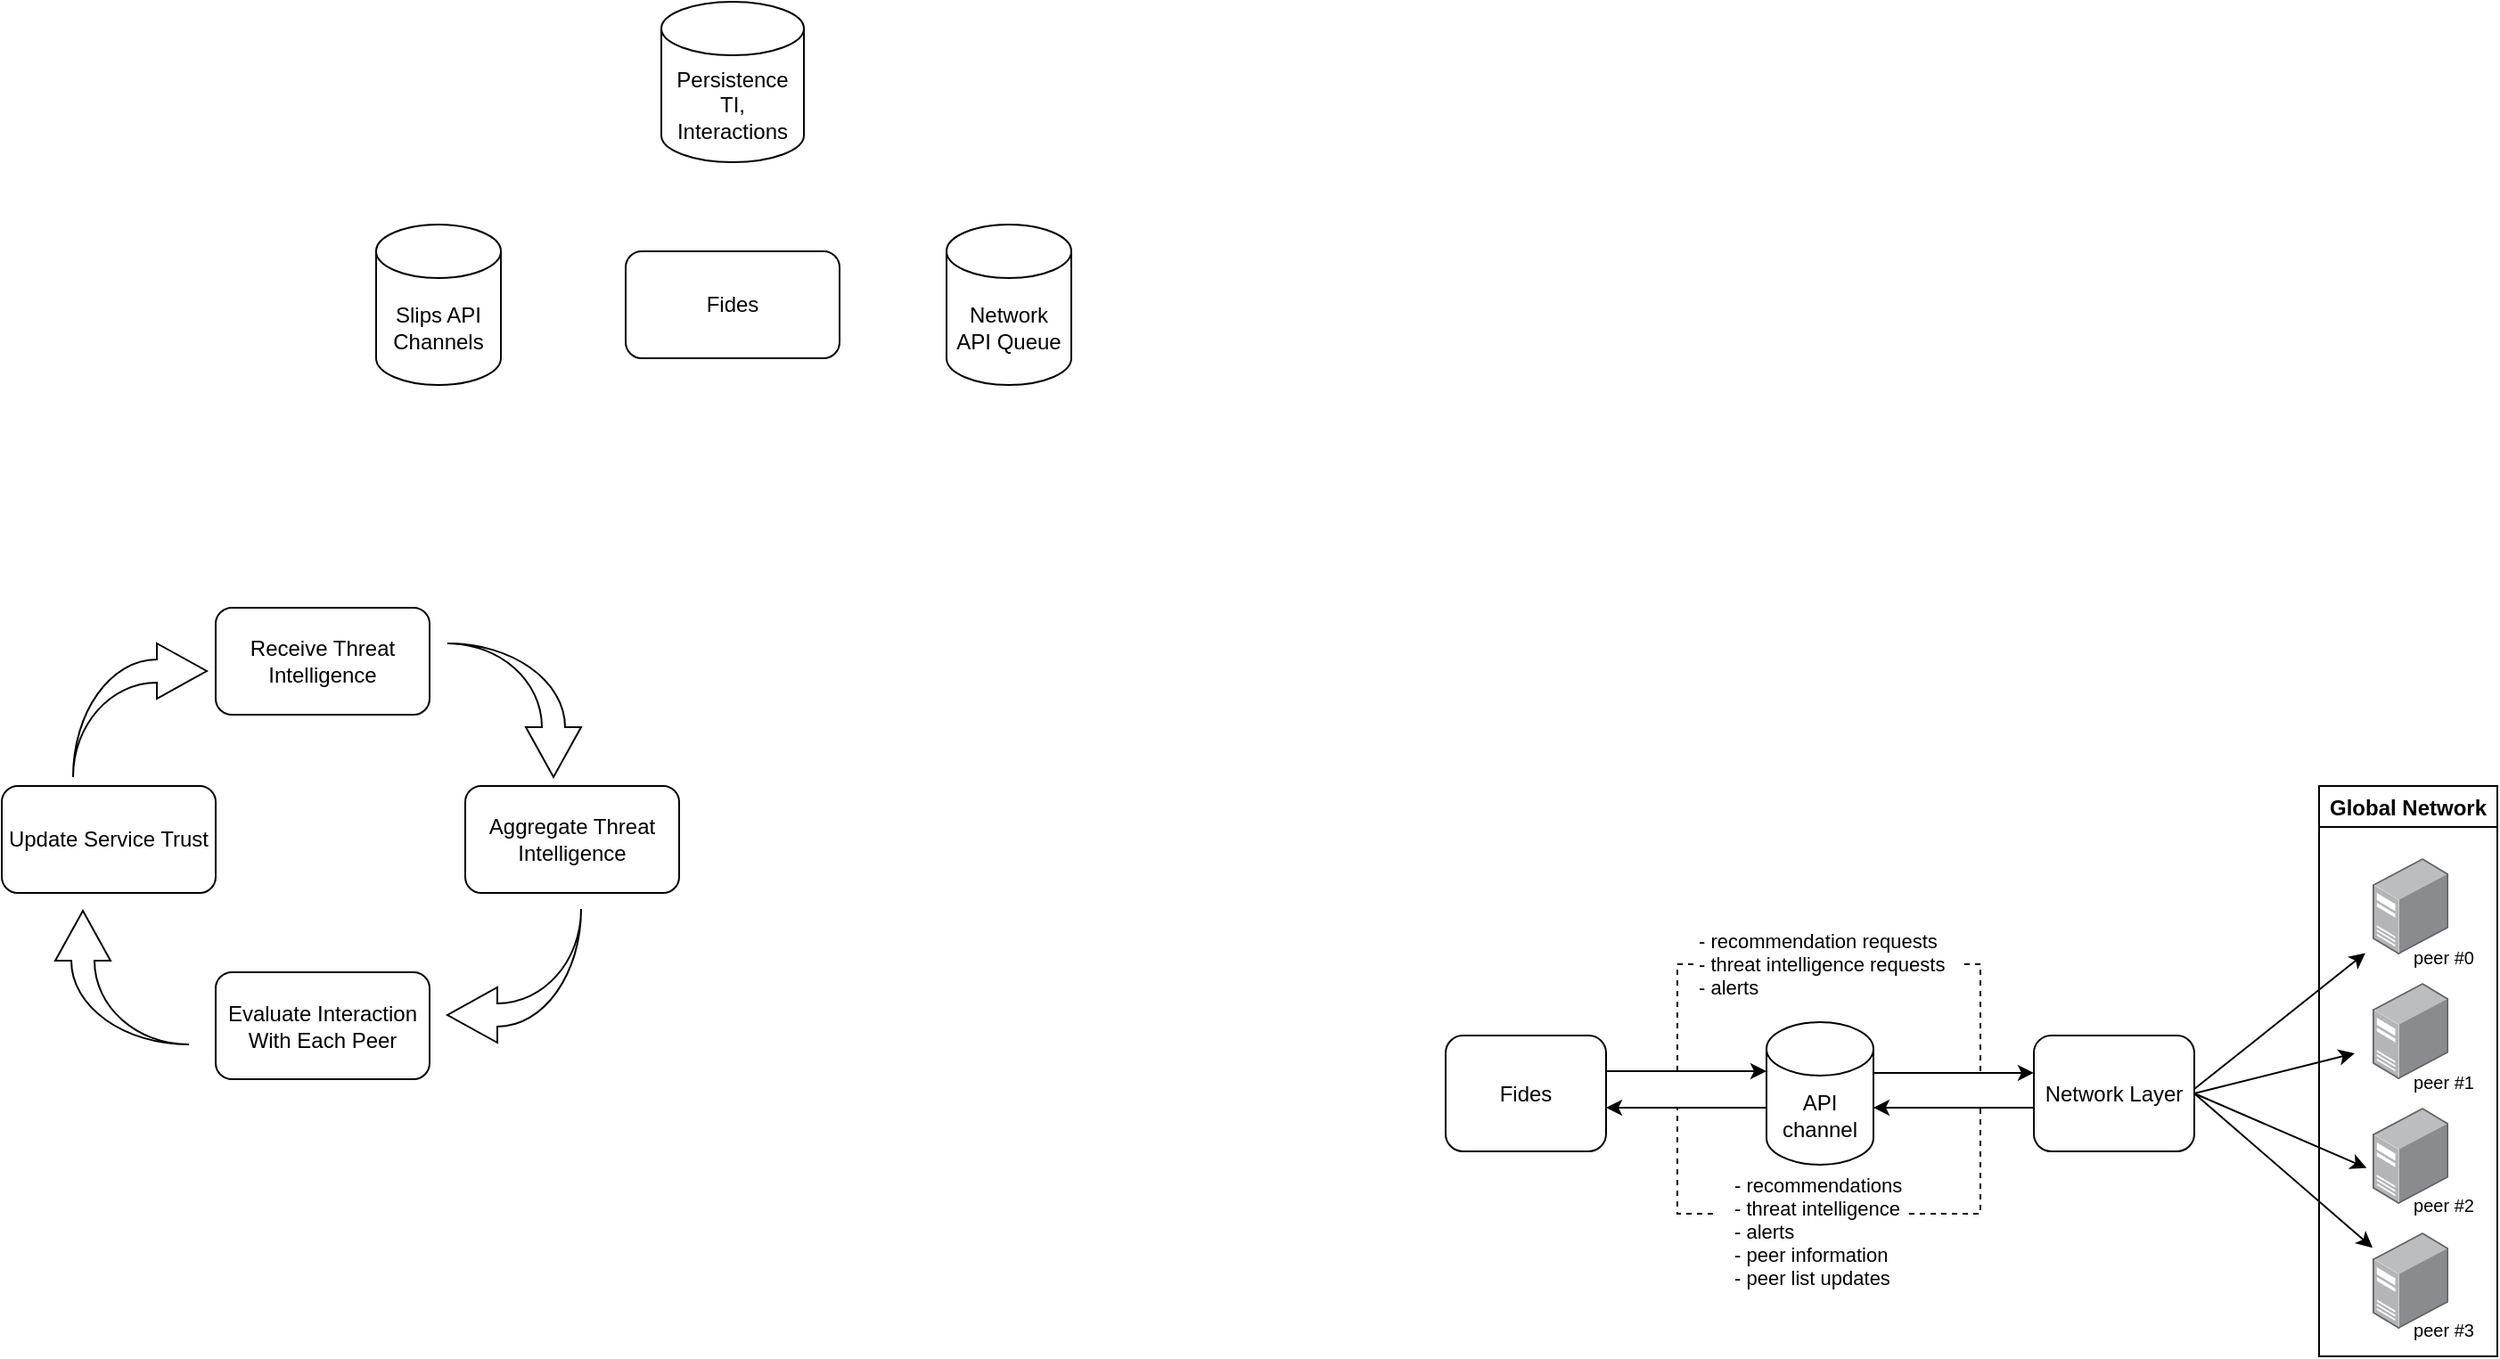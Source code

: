 <mxfile version="17.4.6" type="device"><diagram id="6E5n7g7wqRjA33DNjH9N" name="Page-1"><mxGraphModel dx="1698" dy="1710" grid="1" gridSize="10" guides="1" tooltips="1" connect="1" arrows="1" fold="1" page="1" pageScale="1" pageWidth="827" pageHeight="1169" math="0" shadow="0"><root><mxCell id="0"/><mxCell id="1" parent="0"/><mxCell id="uO4IjEKMESvEG-VvvD-A-1" value="API&lt;br&gt;channel" style="shape=cylinder3;whiteSpace=wrap;html=1;boundedLbl=1;backgroundOutline=1;size=15;" vertex="1" parent="1"><mxGeometry x="200" y="512.5" width="60" height="80" as="geometry"/></mxCell><mxCell id="uO4IjEKMESvEG-VvvD-A-10" style="edgeStyle=orthogonalEdgeStyle;rounded=0;orthogonalLoop=1;jettySize=auto;html=1;" edge="1" parent="1" source="uO4IjEKMESvEG-VvvD-A-2" target="uO4IjEKMESvEG-VvvD-A-1"><mxGeometry relative="1" as="geometry"><Array as="points"><mxPoint x="150" y="540"/><mxPoint x="150" y="540"/></Array></mxGeometry></mxCell><mxCell id="uO4IjEKMESvEG-VvvD-A-14" value="- recommendation requests&lt;br&gt;- threat intelligence requests&lt;br&gt;- alerts" style="edgeLabel;html=1;align=left;verticalAlign=middle;resizable=0;points=[];" vertex="1" connectable="0" parent="uO4IjEKMESvEG-VvvD-A-10"><mxGeometry x="-0.201" relative="1" as="geometry"><mxPoint x="14" y="-60" as="offset"/></mxGeometry></mxCell><mxCell id="uO4IjEKMESvEG-VvvD-A-2" value="Fides" style="rounded=1;whiteSpace=wrap;html=1;" vertex="1" parent="1"><mxGeometry x="20" y="520" width="90" height="65" as="geometry"/></mxCell><mxCell id="uO4IjEKMESvEG-VvvD-A-7" value="Network Layer" style="rounded=1;whiteSpace=wrap;html=1;" vertex="1" parent="1"><mxGeometry x="350" y="520" width="90" height="65" as="geometry"/></mxCell><mxCell id="uO4IjEKMESvEG-VvvD-A-11" style="edgeStyle=orthogonalEdgeStyle;rounded=0;orthogonalLoop=1;jettySize=auto;html=1;endArrow=none;endFill=0;startArrow=classic;startFill=1;" edge="1" parent="1"><mxGeometry relative="1" as="geometry"><mxPoint x="110" y="560.5" as="sourcePoint"/><mxPoint x="200" y="560.5" as="targetPoint"/></mxGeometry></mxCell><mxCell id="uO4IjEKMESvEG-VvvD-A-12" style="edgeStyle=orthogonalEdgeStyle;rounded=0;orthogonalLoop=1;jettySize=auto;html=1;" edge="1" parent="1"><mxGeometry relative="1" as="geometry"><mxPoint x="260" y="540.96" as="sourcePoint"/><mxPoint x="350" y="540.96" as="targetPoint"/><Array as="points"><mxPoint x="300" y="540.96"/><mxPoint x="300" y="540.96"/></Array></mxGeometry></mxCell><mxCell id="uO4IjEKMESvEG-VvvD-A-13" style="edgeStyle=orthogonalEdgeStyle;rounded=0;orthogonalLoop=1;jettySize=auto;html=1;endArrow=none;endFill=0;startArrow=classic;startFill=1;" edge="1" parent="1"><mxGeometry relative="1" as="geometry"><mxPoint x="260" y="560.46" as="sourcePoint"/><mxPoint x="350" y="560.46" as="targetPoint"/></mxGeometry></mxCell><mxCell id="uO4IjEKMESvEG-VvvD-A-15" value="- recommendations&lt;br&gt;- threat intelligence&lt;br&gt;- alerts&lt;br&gt;- peer information&lt;br&gt;- peer list updates" style="edgeLabel;html=1;align=left;verticalAlign=middle;resizable=0;points=[];" vertex="1" connectable="0" parent="1"><mxGeometry x="179.999" y="630" as="geometry"/></mxCell><mxCell id="uO4IjEKMESvEG-VvvD-A-16" value="" style="endArrow=none;dashed=1;html=1;rounded=0;" edge="1" parent="1"><mxGeometry width="50" height="50" relative="1" as="geometry"><mxPoint x="150" y="540" as="sourcePoint"/><mxPoint x="160" y="480" as="targetPoint"/><Array as="points"><mxPoint x="150" y="480"/></Array></mxGeometry></mxCell><mxCell id="uO4IjEKMESvEG-VvvD-A-17" value="" style="endArrow=none;dashed=1;html=1;rounded=0;" edge="1" parent="1"><mxGeometry width="50" height="50" relative="1" as="geometry"><mxPoint x="320" y="540" as="sourcePoint"/><mxPoint x="310" y="480" as="targetPoint"/><Array as="points"><mxPoint x="320" y="480"/></Array></mxGeometry></mxCell><mxCell id="uO4IjEKMESvEG-VvvD-A-19" value="" style="endArrow=none;dashed=1;html=1;rounded=0;" edge="1" parent="1"><mxGeometry width="50" height="50" relative="1" as="geometry"><mxPoint x="170" y="620" as="sourcePoint"/><mxPoint x="150" y="560" as="targetPoint"/><Array as="points"><mxPoint x="150" y="620"/></Array></mxGeometry></mxCell><mxCell id="uO4IjEKMESvEG-VvvD-A-20" value="" style="endArrow=none;dashed=1;html=1;rounded=0;" edge="1" parent="1"><mxGeometry width="50" height="50" relative="1" as="geometry"><mxPoint x="280" y="620" as="sourcePoint"/><mxPoint x="320" y="560" as="targetPoint"/><Array as="points"><mxPoint x="320" y="620"/></Array></mxGeometry></mxCell><mxCell id="uO4IjEKMESvEG-VvvD-A-21" value="" style="points=[];aspect=fixed;html=1;align=center;shadow=0;dashed=0;image;image=img/lib/allied_telesis/computer_and_terminals/Server_Desktop.svg;" vertex="1" parent="1"><mxGeometry x="540" y="420.5" width="42.6" height="54" as="geometry"/></mxCell><mxCell id="uO4IjEKMESvEG-VvvD-A-22" value="" style="points=[];aspect=fixed;html=1;align=center;shadow=0;dashed=0;image;image=img/lib/allied_telesis/computer_and_terminals/Server_Desktop.svg;" vertex="1" parent="1"><mxGeometry x="540" y="490.5" width="42.6" height="54" as="geometry"/></mxCell><mxCell id="uO4IjEKMESvEG-VvvD-A-23" value="" style="points=[];aspect=fixed;html=1;align=center;shadow=0;dashed=0;image;image=img/lib/allied_telesis/computer_and_terminals/Server_Desktop.svg;" vertex="1" parent="1"><mxGeometry x="540" y="560.5" width="42.6" height="54" as="geometry"/></mxCell><mxCell id="uO4IjEKMESvEG-VvvD-A-24" value="" style="points=[];aspect=fixed;html=1;align=center;shadow=0;dashed=0;image;image=img/lib/allied_telesis/computer_and_terminals/Server_Desktop.svg;" vertex="1" parent="1"><mxGeometry x="540" y="630.5" width="42.6" height="54" as="geometry"/></mxCell><mxCell id="uO4IjEKMESvEG-VvvD-A-26" value="" style="endArrow=classic;html=1;rounded=0;entryX=-0.094;entryY=0.985;entryDx=0;entryDy=0;entryPerimeter=0;" edge="1" parent="1" target="uO4IjEKMESvEG-VvvD-A-21"><mxGeometry width="50" height="50" relative="1" as="geometry"><mxPoint x="440" y="550" as="sourcePoint"/><mxPoint x="490" y="500" as="targetPoint"/></mxGeometry></mxCell><mxCell id="uO4IjEKMESvEG-VvvD-A-27" value="" style="endArrow=classic;html=1;rounded=0;exitX=1;exitY=0.5;exitDx=0;exitDy=0;" edge="1" parent="1" source="uO4IjEKMESvEG-VvvD-A-7"><mxGeometry width="50" height="50" relative="1" as="geometry"><mxPoint x="450" y="560" as="sourcePoint"/><mxPoint x="530" y="530" as="targetPoint"/></mxGeometry></mxCell><mxCell id="uO4IjEKMESvEG-VvvD-A-28" value="" style="endArrow=classic;html=1;rounded=0;exitX=1;exitY=0.5;exitDx=0;exitDy=0;entryX=-0.078;entryY=0.627;entryDx=0;entryDy=0;entryPerimeter=0;" edge="1" parent="1" source="uO4IjEKMESvEG-VvvD-A-7" target="uO4IjEKMESvEG-VvvD-A-23"><mxGeometry width="50" height="50" relative="1" as="geometry"><mxPoint x="450" y="562.5" as="sourcePoint"/><mxPoint x="550" y="533.646" as="targetPoint"/></mxGeometry></mxCell><mxCell id="uO4IjEKMESvEG-VvvD-A-29" value="" style="endArrow=classic;html=1;rounded=0;exitX=1;exitY=0.5;exitDx=0;exitDy=0;" edge="1" parent="1" source="uO4IjEKMESvEG-VvvD-A-7" target="uO4IjEKMESvEG-VvvD-A-24"><mxGeometry width="50" height="50" relative="1" as="geometry"><mxPoint x="440" y="630" as="sourcePoint"/><mxPoint x="540" y="658.854" as="targetPoint"/></mxGeometry></mxCell><mxCell id="uO4IjEKMESvEG-VvvD-A-36" value="Receive Threat Intelligence" style="rounded=1;whiteSpace=wrap;html=1;" vertex="1" parent="1"><mxGeometry x="-670" y="280" width="120" height="60" as="geometry"/></mxCell><mxCell id="uO4IjEKMESvEG-VvvD-A-37" value="Aggregate Threat Intelligence" style="rounded=1;whiteSpace=wrap;html=1;" vertex="1" parent="1"><mxGeometry x="-530" y="380" width="120" height="60" as="geometry"/></mxCell><mxCell id="uO4IjEKMESvEG-VvvD-A-38" value="Evaluate Interaction With Each Peer" style="rounded=1;whiteSpace=wrap;html=1;" vertex="1" parent="1"><mxGeometry x="-670" y="484.5" width="120" height="60" as="geometry"/></mxCell><mxCell id="uO4IjEKMESvEG-VvvD-A-39" value="Update Service Trust" style="rounded=1;whiteSpace=wrap;html=1;" vertex="1" parent="1"><mxGeometry x="-790" y="380" width="120" height="60" as="geometry"/></mxCell><mxCell id="uO4IjEKMESvEG-VvvD-A-46" value="" style="html=1;shadow=0;dashed=0;align=center;verticalAlign=middle;shape=mxgraph.arrows2.jumpInArrow;dy=6.5;dx=28;arrowHead=31;rotation=-90;" vertex="1" parent="1"><mxGeometry x="-760" y="450" width="75" height="75" as="geometry"/></mxCell><mxCell id="uO4IjEKMESvEG-VvvD-A-47" value="" style="html=1;shadow=0;dashed=0;align=center;verticalAlign=middle;shape=mxgraph.arrows2.jumpInArrow;dy=6.5;dx=28;arrowHead=31;rotation=0;" vertex="1" parent="1"><mxGeometry x="-750" y="300" width="75" height="75" as="geometry"/></mxCell><mxCell id="uO4IjEKMESvEG-VvvD-A-48" value="" style="html=1;shadow=0;dashed=0;align=center;verticalAlign=middle;shape=mxgraph.arrows2.jumpInArrow;dy=6.5;dx=28;arrowHead=31;rotation=90;" vertex="1" parent="1"><mxGeometry x="-540" y="300" width="75" height="75" as="geometry"/></mxCell><mxCell id="uO4IjEKMESvEG-VvvD-A-49" value="" style="html=1;shadow=0;dashed=0;align=center;verticalAlign=middle;shape=mxgraph.arrows2.jumpInArrow;dy=6.5;dx=28;arrowHead=31;rotation=-180;" vertex="1" parent="1"><mxGeometry x="-540" y="449" width="75" height="75" as="geometry"/></mxCell><mxCell id="uO4IjEKMESvEG-VvvD-A-50" value="Fides" style="rounded=1;whiteSpace=wrap;html=1;" vertex="1" parent="1"><mxGeometry x="-440" y="80" width="120" height="60" as="geometry"/></mxCell><mxCell id="uO4IjEKMESvEG-VvvD-A-51" value="Network&lt;br&gt;API Queue" style="shape=cylinder3;whiteSpace=wrap;html=1;boundedLbl=1;backgroundOutline=1;size=15;" vertex="1" parent="1"><mxGeometry x="-260" y="65" width="70" height="90" as="geometry"/></mxCell><mxCell id="uO4IjEKMESvEG-VvvD-A-52" value="Persistence&lt;br&gt;TI, Interactions" style="shape=cylinder3;whiteSpace=wrap;html=1;boundedLbl=1;backgroundOutline=1;size=15;" vertex="1" parent="1"><mxGeometry x="-420" y="-60" width="80" height="90" as="geometry"/></mxCell><mxCell id="uO4IjEKMESvEG-VvvD-A-54" value="Slips API Channels" style="shape=cylinder3;whiteSpace=wrap;html=1;boundedLbl=1;backgroundOutline=1;size=15;" vertex="1" parent="1"><mxGeometry x="-580" y="65" width="70" height="90" as="geometry"/></mxCell><mxCell id="uO4IjEKMESvEG-VvvD-A-56" value="Global Network" style="swimlane;" vertex="1" parent="1"><mxGeometry x="510" y="380" width="100" height="320" as="geometry"/></mxCell><mxCell id="uO4IjEKMESvEG-VvvD-A-57" value="peer #0" style="text;html=1;strokeColor=none;fillColor=none;align=center;verticalAlign=middle;whiteSpace=wrap;rounded=0;fontSize=10;" vertex="1" parent="uO4IjEKMESvEG-VvvD-A-56"><mxGeometry x="40" y="80.5" width="60" height="30" as="geometry"/></mxCell><mxCell id="uO4IjEKMESvEG-VvvD-A-58" value="peer #1" style="text;html=1;strokeColor=none;fillColor=none;align=center;verticalAlign=middle;whiteSpace=wrap;rounded=0;fontSize=10;" vertex="1" parent="uO4IjEKMESvEG-VvvD-A-56"><mxGeometry x="40" y="150.5" width="60" height="30" as="geometry"/></mxCell><mxCell id="uO4IjEKMESvEG-VvvD-A-59" value="peer #2" style="text;html=1;strokeColor=none;fillColor=none;align=center;verticalAlign=middle;whiteSpace=wrap;rounded=0;fontSize=10;" vertex="1" parent="uO4IjEKMESvEG-VvvD-A-56"><mxGeometry x="40" y="220" width="60" height="30" as="geometry"/></mxCell><mxCell id="uO4IjEKMESvEG-VvvD-A-60" value="peer #3" style="text;html=1;strokeColor=none;fillColor=none;align=center;verticalAlign=middle;whiteSpace=wrap;rounded=0;fontSize=10;" vertex="1" parent="1"><mxGeometry x="550" y="670" width="60" height="30" as="geometry"/></mxCell></root></mxGraphModel></diagram></mxfile>